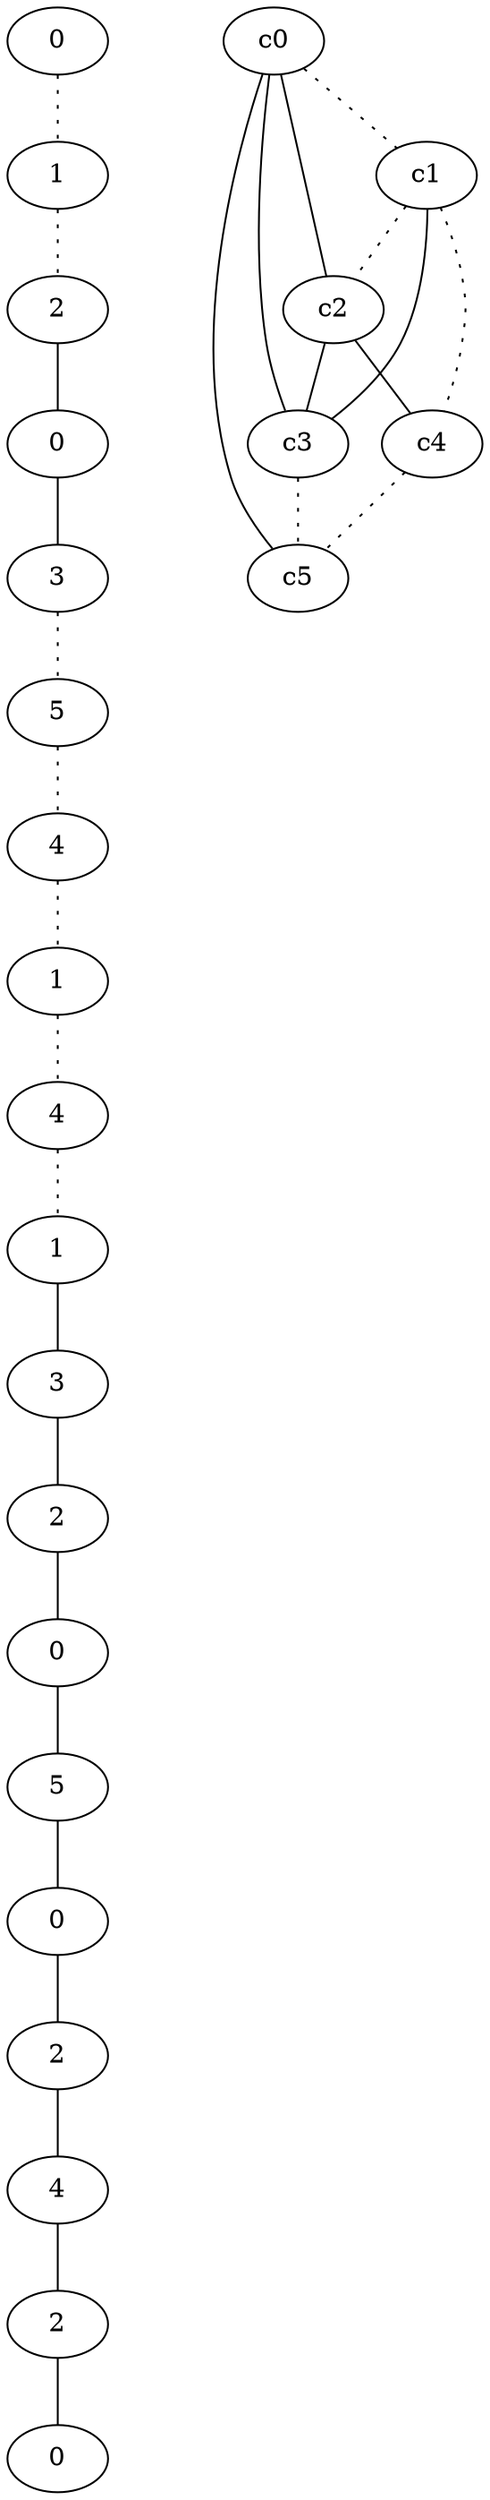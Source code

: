 graph {
a0[label=0];
a1[label=1];
a2[label=2];
a3[label=0];
a4[label=3];
a5[label=5];
a6[label=4];
a7[label=1];
a8[label=4];
a9[label=1];
a10[label=3];
a11[label=2];
a12[label=0];
a13[label=5];
a14[label=0];
a15[label=2];
a16[label=4];
a17[label=2];
a18[label=0];
a0 -- a1 [style=dotted];
a1 -- a2 [style=dotted];
a2 -- a3;
a3 -- a4;
a4 -- a5 [style=dotted];
a5 -- a6 [style=dotted];
a6 -- a7 [style=dotted];
a7 -- a8 [style=dotted];
a8 -- a9 [style=dotted];
a9 -- a10;
a10 -- a11;
a11 -- a12;
a12 -- a13;
a13 -- a14;
a14 -- a15;
a15 -- a16;
a16 -- a17;
a17 -- a18;
c0 -- c1 [style=dotted];
c0 -- c2;
c0 -- c3;
c0 -- c5;
c1 -- c2 [style=dotted];
c1 -- c3;
c1 -- c4 [style=dotted];
c2 -- c3;
c2 -- c4;
c3 -- c5 [style=dotted];
c4 -- c5 [style=dotted];
}
